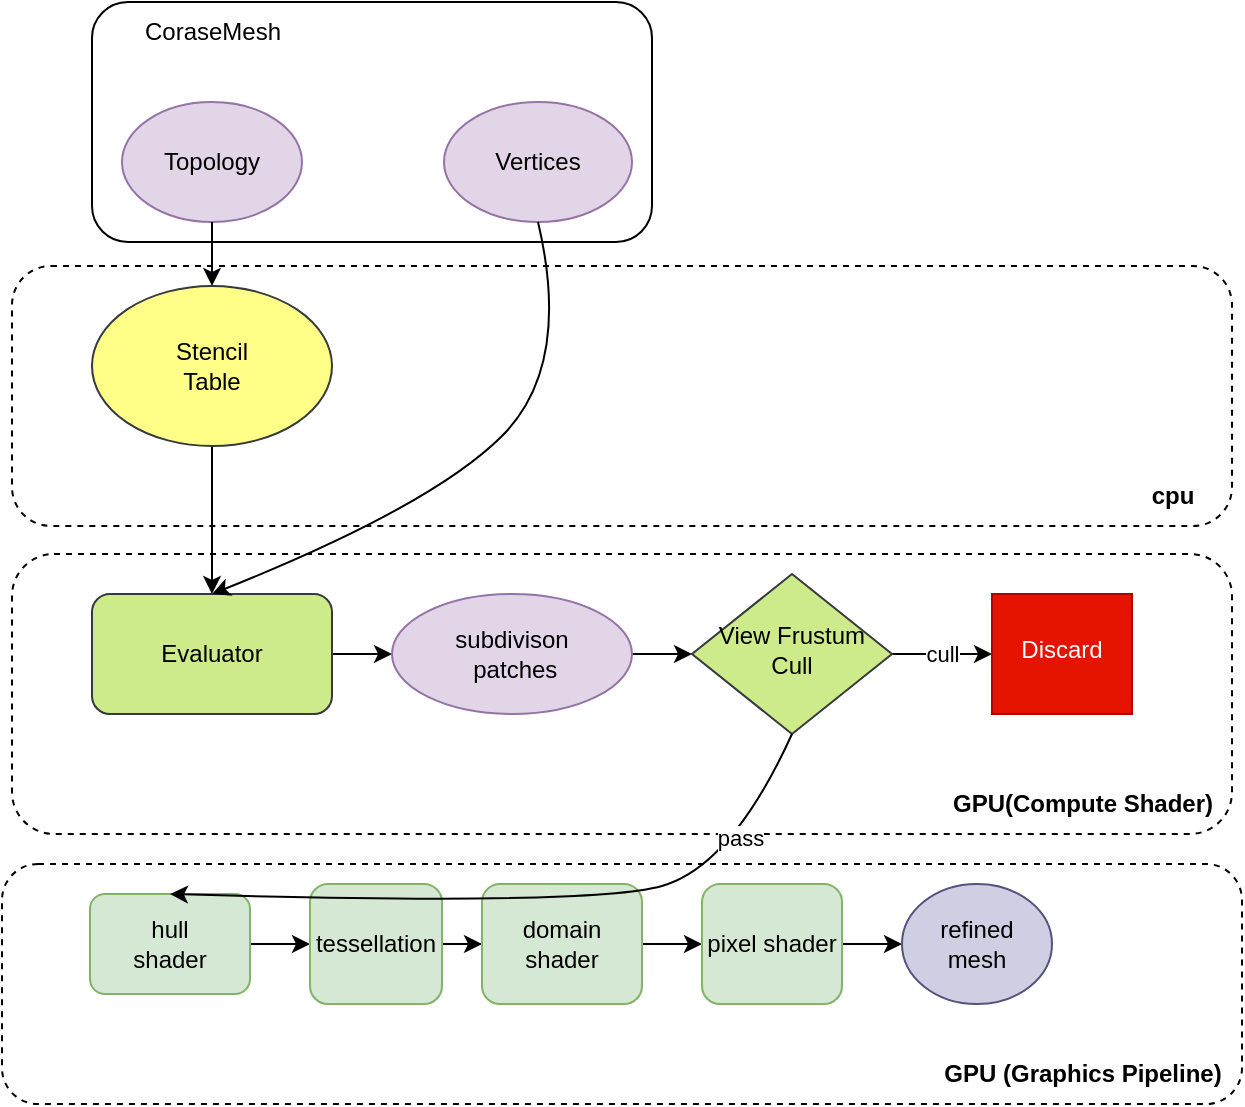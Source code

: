 <mxfile version="20.3.0" type="github">
  <diagram id="C5RBs43oDa-KdzZeNtuy" name="Page-1">
    <mxGraphModel dx="1414" dy="758" grid="0" gridSize="10" guides="1" tooltips="1" connect="1" arrows="1" fold="1" page="1" pageScale="1" pageWidth="827" pageHeight="1169" background="none" math="0" shadow="0">
      <root>
        <mxCell id="WIyWlLk6GJQsqaUBKTNV-0" />
        <mxCell id="WIyWlLk6GJQsqaUBKTNV-1" parent="WIyWlLk6GJQsqaUBKTNV-0" />
        <mxCell id="jqP9k7ERw2RSLgkD4hJS-28" value="" style="rounded=1;whiteSpace=wrap;html=1;dashed=1;" vertex="1" parent="WIyWlLk6GJQsqaUBKTNV-1">
          <mxGeometry x="45" y="519" width="620" height="120" as="geometry" />
        </mxCell>
        <mxCell id="jqP9k7ERw2RSLgkD4hJS-27" value="" style="rounded=1;whiteSpace=wrap;html=1;dashed=1;" vertex="1" parent="WIyWlLk6GJQsqaUBKTNV-1">
          <mxGeometry x="50" y="364" width="610" height="140" as="geometry" />
        </mxCell>
        <mxCell id="jqP9k7ERw2RSLgkD4hJS-26" value="" style="rounded=1;whiteSpace=wrap;html=1;dashed=1;" vertex="1" parent="WIyWlLk6GJQsqaUBKTNV-1">
          <mxGeometry x="50" y="220" width="610" height="130" as="geometry" />
        </mxCell>
        <mxCell id="jqP9k7ERw2RSLgkD4hJS-4" value="" style="rounded=1;whiteSpace=wrap;html=1;" vertex="1" parent="WIyWlLk6GJQsqaUBKTNV-1">
          <mxGeometry x="90" y="88" width="280" height="120" as="geometry" />
        </mxCell>
        <mxCell id="jqP9k7ERw2RSLgkD4hJS-17" value="cull" style="edgeStyle=orthogonalEdgeStyle;rounded=0;orthogonalLoop=1;jettySize=auto;html=1;" edge="1" parent="WIyWlLk6GJQsqaUBKTNV-1" source="WIyWlLk6GJQsqaUBKTNV-10" target="jqP9k7ERw2RSLgkD4hJS-16">
          <mxGeometry relative="1" as="geometry" />
        </mxCell>
        <mxCell id="WIyWlLk6GJQsqaUBKTNV-10" value="View Frustum Cull" style="rhombus;whiteSpace=wrap;html=1;shadow=0;fontFamily=Helvetica;fontSize=12;align=center;strokeWidth=1;spacing=6;spacingTop=-4;fillColor=#cdeb8b;strokeColor=#36393d;" parent="WIyWlLk6GJQsqaUBKTNV-1" vertex="1">
          <mxGeometry x="390" y="374" width="100" height="80" as="geometry" />
        </mxCell>
        <mxCell id="jqP9k7ERw2RSLgkD4hJS-19" value="" style="edgeStyle=orthogonalEdgeStyle;rounded=0;orthogonalLoop=1;jettySize=auto;html=1;" edge="1" parent="WIyWlLk6GJQsqaUBKTNV-1" source="WIyWlLk6GJQsqaUBKTNV-11" target="jqP9k7ERw2RSLgkD4hJS-18">
          <mxGeometry relative="1" as="geometry" />
        </mxCell>
        <mxCell id="WIyWlLk6GJQsqaUBKTNV-11" value="hull &lt;br&gt;shader" style="rounded=1;whiteSpace=wrap;html=1;fontSize=12;glass=0;strokeWidth=1;shadow=0;fillColor=#d5e8d4;strokeColor=#82b366;" parent="WIyWlLk6GJQsqaUBKTNV-1" vertex="1">
          <mxGeometry x="89" y="534" width="80" height="50" as="geometry" />
        </mxCell>
        <mxCell id="jqP9k7ERw2RSLgkD4hJS-0" value="Topology" style="ellipse;whiteSpace=wrap;html=1;fillColor=#e1d5e7;strokeColor=#9673a6;" vertex="1" parent="WIyWlLk6GJQsqaUBKTNV-1">
          <mxGeometry x="105" y="138" width="90" height="60" as="geometry" />
        </mxCell>
        <mxCell id="jqP9k7ERw2RSLgkD4hJS-1" value="Vertices" style="ellipse;whiteSpace=wrap;html=1;fillColor=#e1d5e7;strokeColor=#9673a6;" vertex="1" parent="WIyWlLk6GJQsqaUBKTNV-1">
          <mxGeometry x="266" y="138" width="94" height="60" as="geometry" />
        </mxCell>
        <mxCell id="jqP9k7ERw2RSLgkD4hJS-5" value="CoraseMesh" style="text;html=1;align=center;verticalAlign=middle;resizable=0;points=[];autosize=1;strokeColor=none;fillColor=none;" vertex="1" parent="WIyWlLk6GJQsqaUBKTNV-1">
          <mxGeometry x="105" y="88" width="90" height="30" as="geometry" />
        </mxCell>
        <mxCell id="jqP9k7ERw2RSLgkD4hJS-9" value="" style="edgeStyle=orthogonalEdgeStyle;rounded=0;orthogonalLoop=1;jettySize=auto;html=1;" edge="1" parent="WIyWlLk6GJQsqaUBKTNV-1" source="jqP9k7ERw2RSLgkD4hJS-6" target="jqP9k7ERw2RSLgkD4hJS-8">
          <mxGeometry relative="1" as="geometry" />
        </mxCell>
        <mxCell id="jqP9k7ERw2RSLgkD4hJS-6" value="Stencil&lt;br&gt;Table" style="ellipse;whiteSpace=wrap;html=1;fillColor=#ffff88;strokeColor=#36393d;" vertex="1" parent="WIyWlLk6GJQsqaUBKTNV-1">
          <mxGeometry x="90" y="230" width="120" height="80" as="geometry" />
        </mxCell>
        <mxCell id="jqP9k7ERw2RSLgkD4hJS-7" value="" style="endArrow=classic;html=1;rounded=0;exitX=0.5;exitY=1;exitDx=0;exitDy=0;entryX=0.5;entryY=0;entryDx=0;entryDy=0;" edge="1" parent="WIyWlLk6GJQsqaUBKTNV-1" source="jqP9k7ERw2RSLgkD4hJS-0" target="jqP9k7ERw2RSLgkD4hJS-6">
          <mxGeometry width="50" height="50" relative="1" as="geometry">
            <mxPoint x="-10" y="250" as="sourcePoint" />
            <mxPoint x="40" y="200" as="targetPoint" />
          </mxGeometry>
        </mxCell>
        <mxCell id="jqP9k7ERw2RSLgkD4hJS-12" value="" style="edgeStyle=orthogonalEdgeStyle;rounded=0;orthogonalLoop=1;jettySize=auto;html=1;" edge="1" parent="WIyWlLk6GJQsqaUBKTNV-1" source="jqP9k7ERw2RSLgkD4hJS-8" target="jqP9k7ERw2RSLgkD4hJS-11">
          <mxGeometry relative="1" as="geometry" />
        </mxCell>
        <mxCell id="jqP9k7ERw2RSLgkD4hJS-8" value="Evaluator" style="rounded=1;whiteSpace=wrap;html=1;fillColor=#cdeb8b;strokeColor=#36393d;" vertex="1" parent="WIyWlLk6GJQsqaUBKTNV-1">
          <mxGeometry x="90" y="384" width="120" height="60" as="geometry" />
        </mxCell>
        <mxCell id="jqP9k7ERw2RSLgkD4hJS-10" value="" style="curved=1;endArrow=classic;html=1;rounded=0;exitX=0.5;exitY=1;exitDx=0;exitDy=0;entryX=0.5;entryY=0;entryDx=0;entryDy=0;" edge="1" parent="WIyWlLk6GJQsqaUBKTNV-1" source="jqP9k7ERw2RSLgkD4hJS-1" target="jqP9k7ERw2RSLgkD4hJS-8">
          <mxGeometry width="50" height="50" relative="1" as="geometry">
            <mxPoint x="390" y="330" as="sourcePoint" />
            <mxPoint x="330" y="390" as="targetPoint" />
            <Array as="points">
              <mxPoint x="330" y="270" />
              <mxPoint x="260" y="340" />
            </Array>
          </mxGeometry>
        </mxCell>
        <mxCell id="jqP9k7ERw2RSLgkD4hJS-13" value="" style="edgeStyle=orthogonalEdgeStyle;rounded=0;orthogonalLoop=1;jettySize=auto;html=1;" edge="1" parent="WIyWlLk6GJQsqaUBKTNV-1" source="jqP9k7ERw2RSLgkD4hJS-11" target="WIyWlLk6GJQsqaUBKTNV-10">
          <mxGeometry relative="1" as="geometry" />
        </mxCell>
        <mxCell id="jqP9k7ERw2RSLgkD4hJS-11" value="subdivison&lt;br&gt;&amp;nbsp;patches" style="ellipse;whiteSpace=wrap;html=1;rounded=1;fillColor=#e1d5e7;strokeColor=#9673a6;" vertex="1" parent="WIyWlLk6GJQsqaUBKTNV-1">
          <mxGeometry x="240" y="384" width="120" height="60" as="geometry" />
        </mxCell>
        <mxCell id="jqP9k7ERw2RSLgkD4hJS-16" value="Discard" style="whiteSpace=wrap;html=1;shadow=0;strokeWidth=1;spacing=6;spacingTop=-4;fillColor=#e51400;strokeColor=#B20000;fontColor=#ffffff;" vertex="1" parent="WIyWlLk6GJQsqaUBKTNV-1">
          <mxGeometry x="540" y="384" width="70" height="60" as="geometry" />
        </mxCell>
        <mxCell id="jqP9k7ERw2RSLgkD4hJS-21" value="" style="edgeStyle=orthogonalEdgeStyle;rounded=0;orthogonalLoop=1;jettySize=auto;html=1;" edge="1" parent="WIyWlLk6GJQsqaUBKTNV-1" source="jqP9k7ERw2RSLgkD4hJS-18" target="jqP9k7ERw2RSLgkD4hJS-20">
          <mxGeometry relative="1" as="geometry" />
        </mxCell>
        <mxCell id="jqP9k7ERw2RSLgkD4hJS-18" value="tessellation" style="whiteSpace=wrap;html=1;fillColor=#d5e8d4;strokeColor=#82b366;rounded=1;glass=0;strokeWidth=1;shadow=0;" vertex="1" parent="WIyWlLk6GJQsqaUBKTNV-1">
          <mxGeometry x="199" y="529" width="66" height="60" as="geometry" />
        </mxCell>
        <mxCell id="jqP9k7ERw2RSLgkD4hJS-23" value="" style="edgeStyle=orthogonalEdgeStyle;rounded=0;orthogonalLoop=1;jettySize=auto;html=1;" edge="1" parent="WIyWlLk6GJQsqaUBKTNV-1" source="jqP9k7ERw2RSLgkD4hJS-20" target="jqP9k7ERw2RSLgkD4hJS-22">
          <mxGeometry relative="1" as="geometry" />
        </mxCell>
        <mxCell id="jqP9k7ERw2RSLgkD4hJS-20" value="domain shader" style="whiteSpace=wrap;html=1;fillColor=#d5e8d4;strokeColor=#82b366;rounded=1;glass=0;strokeWidth=1;shadow=0;" vertex="1" parent="WIyWlLk6GJQsqaUBKTNV-1">
          <mxGeometry x="285" y="529" width="80" height="60" as="geometry" />
        </mxCell>
        <mxCell id="jqP9k7ERw2RSLgkD4hJS-30" value="" style="edgeStyle=orthogonalEdgeStyle;rounded=0;orthogonalLoop=1;jettySize=auto;html=1;" edge="1" parent="WIyWlLk6GJQsqaUBKTNV-1" source="jqP9k7ERw2RSLgkD4hJS-22" target="jqP9k7ERw2RSLgkD4hJS-29">
          <mxGeometry relative="1" as="geometry" />
        </mxCell>
        <mxCell id="jqP9k7ERw2RSLgkD4hJS-22" value="pixel shader" style="whiteSpace=wrap;html=1;fillColor=#d5e8d4;strokeColor=#82b366;rounded=1;glass=0;strokeWidth=1;shadow=0;" vertex="1" parent="WIyWlLk6GJQsqaUBKTNV-1">
          <mxGeometry x="395" y="529" width="70" height="60" as="geometry" />
        </mxCell>
        <mxCell id="jqP9k7ERw2RSLgkD4hJS-24" value="" style="curved=1;endArrow=classic;html=1;rounded=0;exitX=0.5;exitY=1;exitDx=0;exitDy=0;entryX=0.5;entryY=0;entryDx=0;entryDy=0;" edge="1" parent="WIyWlLk6GJQsqaUBKTNV-1" source="WIyWlLk6GJQsqaUBKTNV-10" target="WIyWlLk6GJQsqaUBKTNV-11">
          <mxGeometry width="50" height="50" relative="1" as="geometry">
            <mxPoint x="630" y="580" as="sourcePoint" />
            <mxPoint x="680" y="530" as="targetPoint" />
            <Array as="points">
              <mxPoint x="410" y="520" />
              <mxPoint x="340" y="540" />
            </Array>
          </mxGeometry>
        </mxCell>
        <mxCell id="jqP9k7ERw2RSLgkD4hJS-25" value="pass" style="edgeLabel;html=1;align=center;verticalAlign=middle;resizable=0;points=[];" vertex="1" connectable="0" parent="jqP9k7ERw2RSLgkD4hJS-24">
          <mxGeometry x="-0.674" y="-3" relative="1" as="geometry">
            <mxPoint as="offset" />
          </mxGeometry>
        </mxCell>
        <mxCell id="jqP9k7ERw2RSLgkD4hJS-29" value="refined &lt;br&gt;mesh" style="ellipse;whiteSpace=wrap;html=1;fillColor=#d0cee2;strokeColor=#56517e;rounded=1;glass=0;strokeWidth=1;shadow=0;" vertex="1" parent="WIyWlLk6GJQsqaUBKTNV-1">
          <mxGeometry x="495" y="529" width="75" height="60" as="geometry" />
        </mxCell>
        <mxCell id="jqP9k7ERw2RSLgkD4hJS-31" value="&lt;b&gt;cpu&lt;/b&gt;" style="text;html=1;align=center;verticalAlign=middle;resizable=0;points=[];autosize=1;strokeColor=none;fillColor=none;" vertex="1" parent="WIyWlLk6GJQsqaUBKTNV-1">
          <mxGeometry x="610" y="320" width="40" height="30" as="geometry" />
        </mxCell>
        <mxCell id="jqP9k7ERw2RSLgkD4hJS-32" value="&lt;b&gt;GPU(Compute Shader)&lt;/b&gt;" style="text;html=1;align=center;verticalAlign=middle;resizable=0;points=[];autosize=1;strokeColor=none;fillColor=none;" vertex="1" parent="WIyWlLk6GJQsqaUBKTNV-1">
          <mxGeometry x="510" y="474" width="150" height="30" as="geometry" />
        </mxCell>
        <mxCell id="jqP9k7ERw2RSLgkD4hJS-33" value="&lt;b&gt;GPU (Graphics Pipeline)&lt;/b&gt;" style="text;html=1;align=center;verticalAlign=middle;resizable=0;points=[];autosize=1;strokeColor=none;fillColor=none;" vertex="1" parent="WIyWlLk6GJQsqaUBKTNV-1">
          <mxGeometry x="505" y="609" width="160" height="30" as="geometry" />
        </mxCell>
      </root>
    </mxGraphModel>
  </diagram>
</mxfile>
